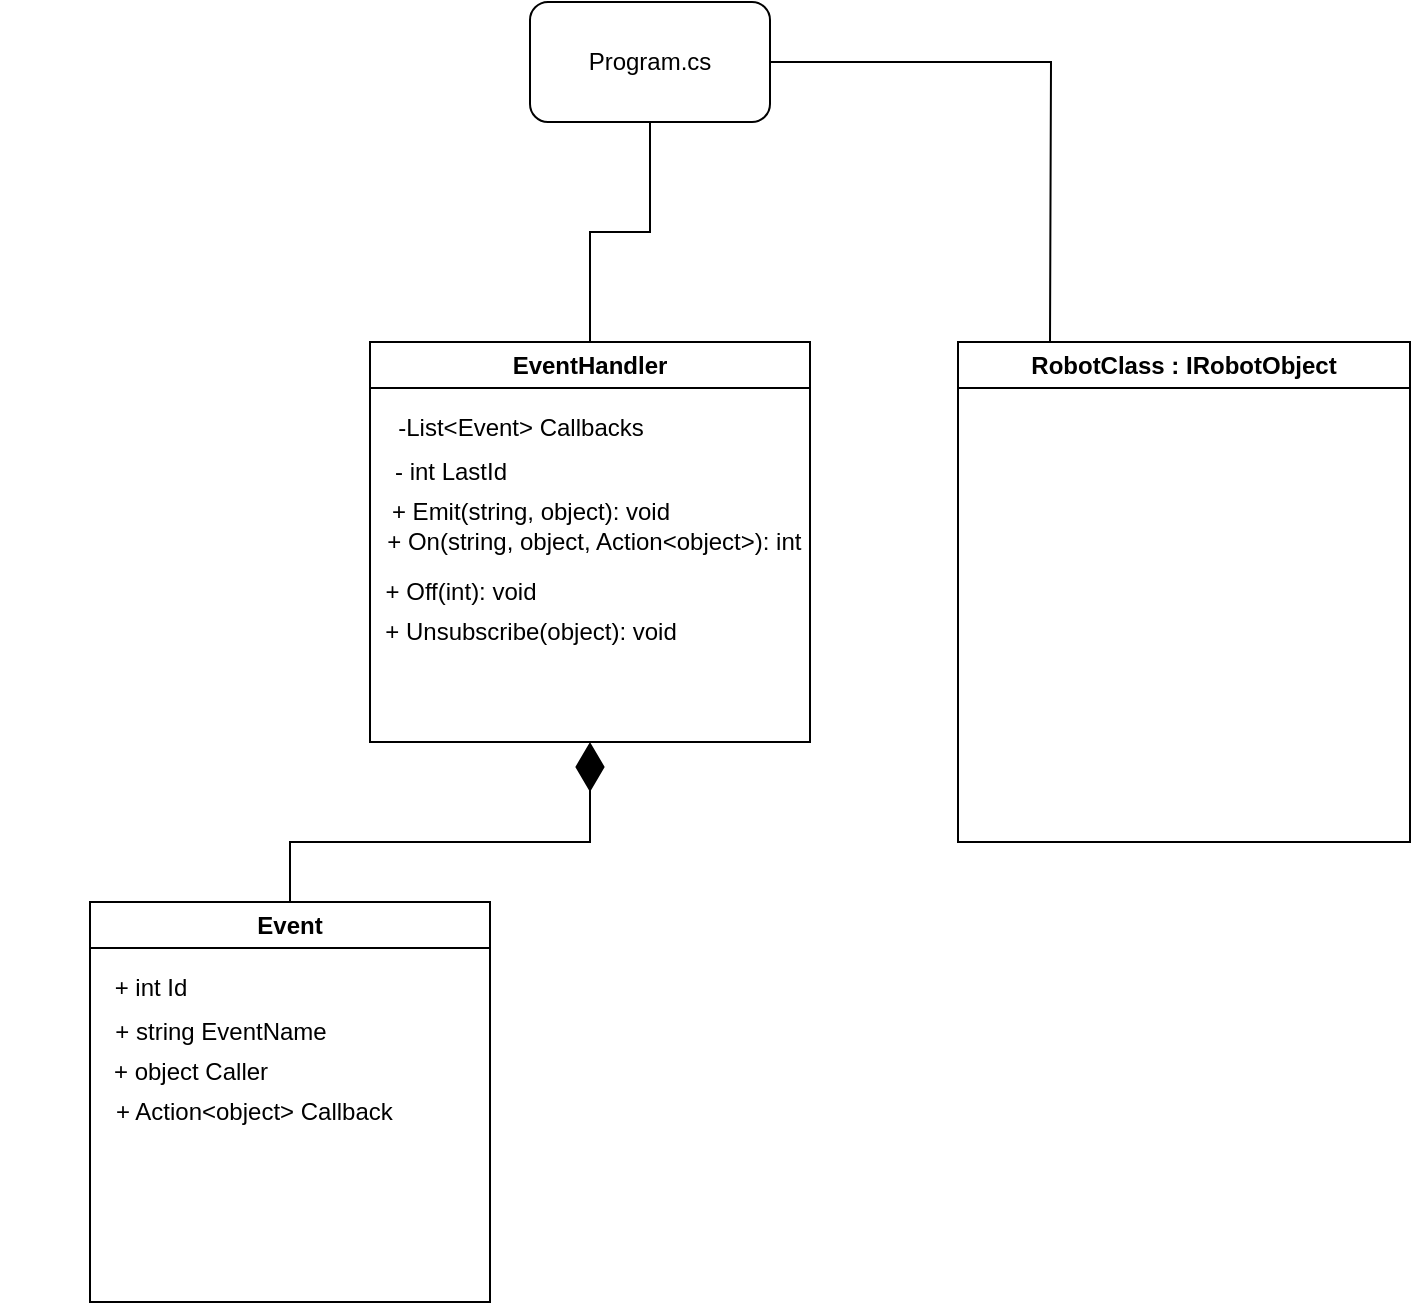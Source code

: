 <mxfile version="22.0.2" type="device">
  <diagram name="Page-1" id="7ssO5y8ha31_guKPRaSq">
    <mxGraphModel dx="2514" dy="993" grid="1" gridSize="10" guides="1" tooltips="1" connect="1" arrows="1" fold="1" page="1" pageScale="1" pageWidth="827" pageHeight="1169" math="0" shadow="0">
      <root>
        <mxCell id="0" />
        <mxCell id="1" parent="0" />
        <mxCell id="4lZkGfkiAIx26qN0eil3-2" style="edgeStyle=orthogonalEdgeStyle;rounded=0;orthogonalLoop=1;jettySize=auto;html=1;entryX=0.5;entryY=0;entryDx=0;entryDy=0;endSize=22;endArrow=none;endFill=0;startArrow=diamondThin;startFill=1;startSize=22;" edge="1" parent="1" source="4lZkGfkiAIx26qN0eil3-3" target="4lZkGfkiAIx26qN0eil3-10">
          <mxGeometry relative="1" as="geometry" />
        </mxCell>
        <mxCell id="4lZkGfkiAIx26qN0eil3-16" style="edgeStyle=orthogonalEdgeStyle;rounded=0;orthogonalLoop=1;jettySize=auto;html=1;entryX=0.5;entryY=1;entryDx=0;entryDy=0;endArrow=none;endFill=0;" edge="1" parent="1" source="4lZkGfkiAIx26qN0eil3-3" target="4lZkGfkiAIx26qN0eil3-15">
          <mxGeometry relative="1" as="geometry" />
        </mxCell>
        <mxCell id="4lZkGfkiAIx26qN0eil3-3" value="EventHandler" style="swimlane;whiteSpace=wrap;html=1;" vertex="1" parent="1">
          <mxGeometry x="-80" y="170" width="220" height="200" as="geometry" />
        </mxCell>
        <mxCell id="4lZkGfkiAIx26qN0eil3-4" value="-List&amp;lt;Event&amp;gt; Callbacks" style="text;html=1;align=center;verticalAlign=middle;resizable=0;points=[];autosize=1;strokeColor=none;fillColor=none;" vertex="1" parent="4lZkGfkiAIx26qN0eil3-3">
          <mxGeometry y="28" width="150" height="30" as="geometry" />
        </mxCell>
        <mxCell id="4lZkGfkiAIx26qN0eil3-5" value="- int LastId" style="text;html=1;align=center;verticalAlign=middle;resizable=0;points=[];autosize=1;strokeColor=none;fillColor=none;" vertex="1" parent="4lZkGfkiAIx26qN0eil3-3">
          <mxGeometry y="50" width="80" height="30" as="geometry" />
        </mxCell>
        <mxCell id="4lZkGfkiAIx26qN0eil3-6" value="+ Emit(string, object): void" style="text;html=1;align=center;verticalAlign=middle;resizable=0;points=[];autosize=1;strokeColor=none;fillColor=none;" vertex="1" parent="4lZkGfkiAIx26qN0eil3-3">
          <mxGeometry y="70" width="160" height="30" as="geometry" />
        </mxCell>
        <mxCell id="4lZkGfkiAIx26qN0eil3-7" value="&amp;nbsp; &amp;nbsp; &amp;nbsp; &amp;nbsp; &amp;nbsp; &amp;nbsp; &amp;nbsp;+ On(string, object, Action&amp;lt;object&amp;gt;): int" style="text;html=1;align=center;verticalAlign=middle;resizable=0;points=[];autosize=1;strokeColor=none;fillColor=none;" vertex="1" parent="4lZkGfkiAIx26qN0eil3-3">
          <mxGeometry x="-45" y="85" width="270" height="30" as="geometry" />
        </mxCell>
        <mxCell id="4lZkGfkiAIx26qN0eil3-8" value="+ Off(int): void" style="text;html=1;align=center;verticalAlign=middle;resizable=0;points=[];autosize=1;strokeColor=none;fillColor=none;" vertex="1" parent="4lZkGfkiAIx26qN0eil3-3">
          <mxGeometry x="-5" y="110" width="100" height="30" as="geometry" />
        </mxCell>
        <mxCell id="4lZkGfkiAIx26qN0eil3-9" value="+ Unsubscribe(object): void" style="text;html=1;align=center;verticalAlign=middle;resizable=0;points=[];autosize=1;strokeColor=none;fillColor=none;" vertex="1" parent="4lZkGfkiAIx26qN0eil3-3">
          <mxGeometry x="-5" y="130" width="170" height="30" as="geometry" />
        </mxCell>
        <mxCell id="4lZkGfkiAIx26qN0eil3-10" value="Event" style="swimlane;whiteSpace=wrap;html=1;" vertex="1" parent="1">
          <mxGeometry x="-220" y="450" width="200" height="200" as="geometry">
            <mxRectangle x="-220" y="450" width="70" height="30" as="alternateBounds" />
          </mxGeometry>
        </mxCell>
        <mxCell id="4lZkGfkiAIx26qN0eil3-11" value="+ int Id" style="text;html=1;align=center;verticalAlign=middle;resizable=0;points=[];autosize=1;strokeColor=none;fillColor=none;" vertex="1" parent="4lZkGfkiAIx26qN0eil3-10">
          <mxGeometry y="28" width="60" height="30" as="geometry" />
        </mxCell>
        <mxCell id="4lZkGfkiAIx26qN0eil3-12" value="+ string EventName" style="text;html=1;align=center;verticalAlign=middle;resizable=0;points=[];autosize=1;strokeColor=none;fillColor=none;" vertex="1" parent="4lZkGfkiAIx26qN0eil3-10">
          <mxGeometry y="50" width="130" height="30" as="geometry" />
        </mxCell>
        <mxCell id="4lZkGfkiAIx26qN0eil3-13" value="+ object Caller" style="text;html=1;align=center;verticalAlign=middle;resizable=0;points=[];autosize=1;strokeColor=none;fillColor=none;" vertex="1" parent="4lZkGfkiAIx26qN0eil3-10">
          <mxGeometry y="70" width="100" height="30" as="geometry" />
        </mxCell>
        <mxCell id="4lZkGfkiAIx26qN0eil3-14" value="&amp;nbsp; &amp;nbsp; &amp;nbsp; &amp;nbsp; &amp;nbsp; &amp;nbsp; &amp;nbsp;+ Action&amp;lt;object&amp;gt; Callback" style="text;html=1;align=center;verticalAlign=middle;resizable=0;points=[];autosize=1;strokeColor=none;fillColor=none;" vertex="1" parent="4lZkGfkiAIx26qN0eil3-10">
          <mxGeometry x="-45" y="90" width="210" height="30" as="geometry" />
        </mxCell>
        <mxCell id="4lZkGfkiAIx26qN0eil3-17" style="edgeStyle=orthogonalEdgeStyle;rounded=0;orthogonalLoop=1;jettySize=auto;html=1;endArrow=none;endFill=0;" edge="1" parent="1" source="4lZkGfkiAIx26qN0eil3-15">
          <mxGeometry relative="1" as="geometry">
            <mxPoint x="260" y="170" as="targetPoint" />
          </mxGeometry>
        </mxCell>
        <mxCell id="4lZkGfkiAIx26qN0eil3-15" value="Program.cs" style="rounded=1;whiteSpace=wrap;html=1;" vertex="1" parent="1">
          <mxGeometry width="120" height="60" as="geometry" />
        </mxCell>
        <mxCell id="4lZkGfkiAIx26qN0eil3-18" value="RobotClass : IRobotObject" style="swimlane;whiteSpace=wrap;html=1;" vertex="1" parent="1">
          <mxGeometry x="214" y="170" width="226" height="250" as="geometry" />
        </mxCell>
      </root>
    </mxGraphModel>
  </diagram>
</mxfile>
